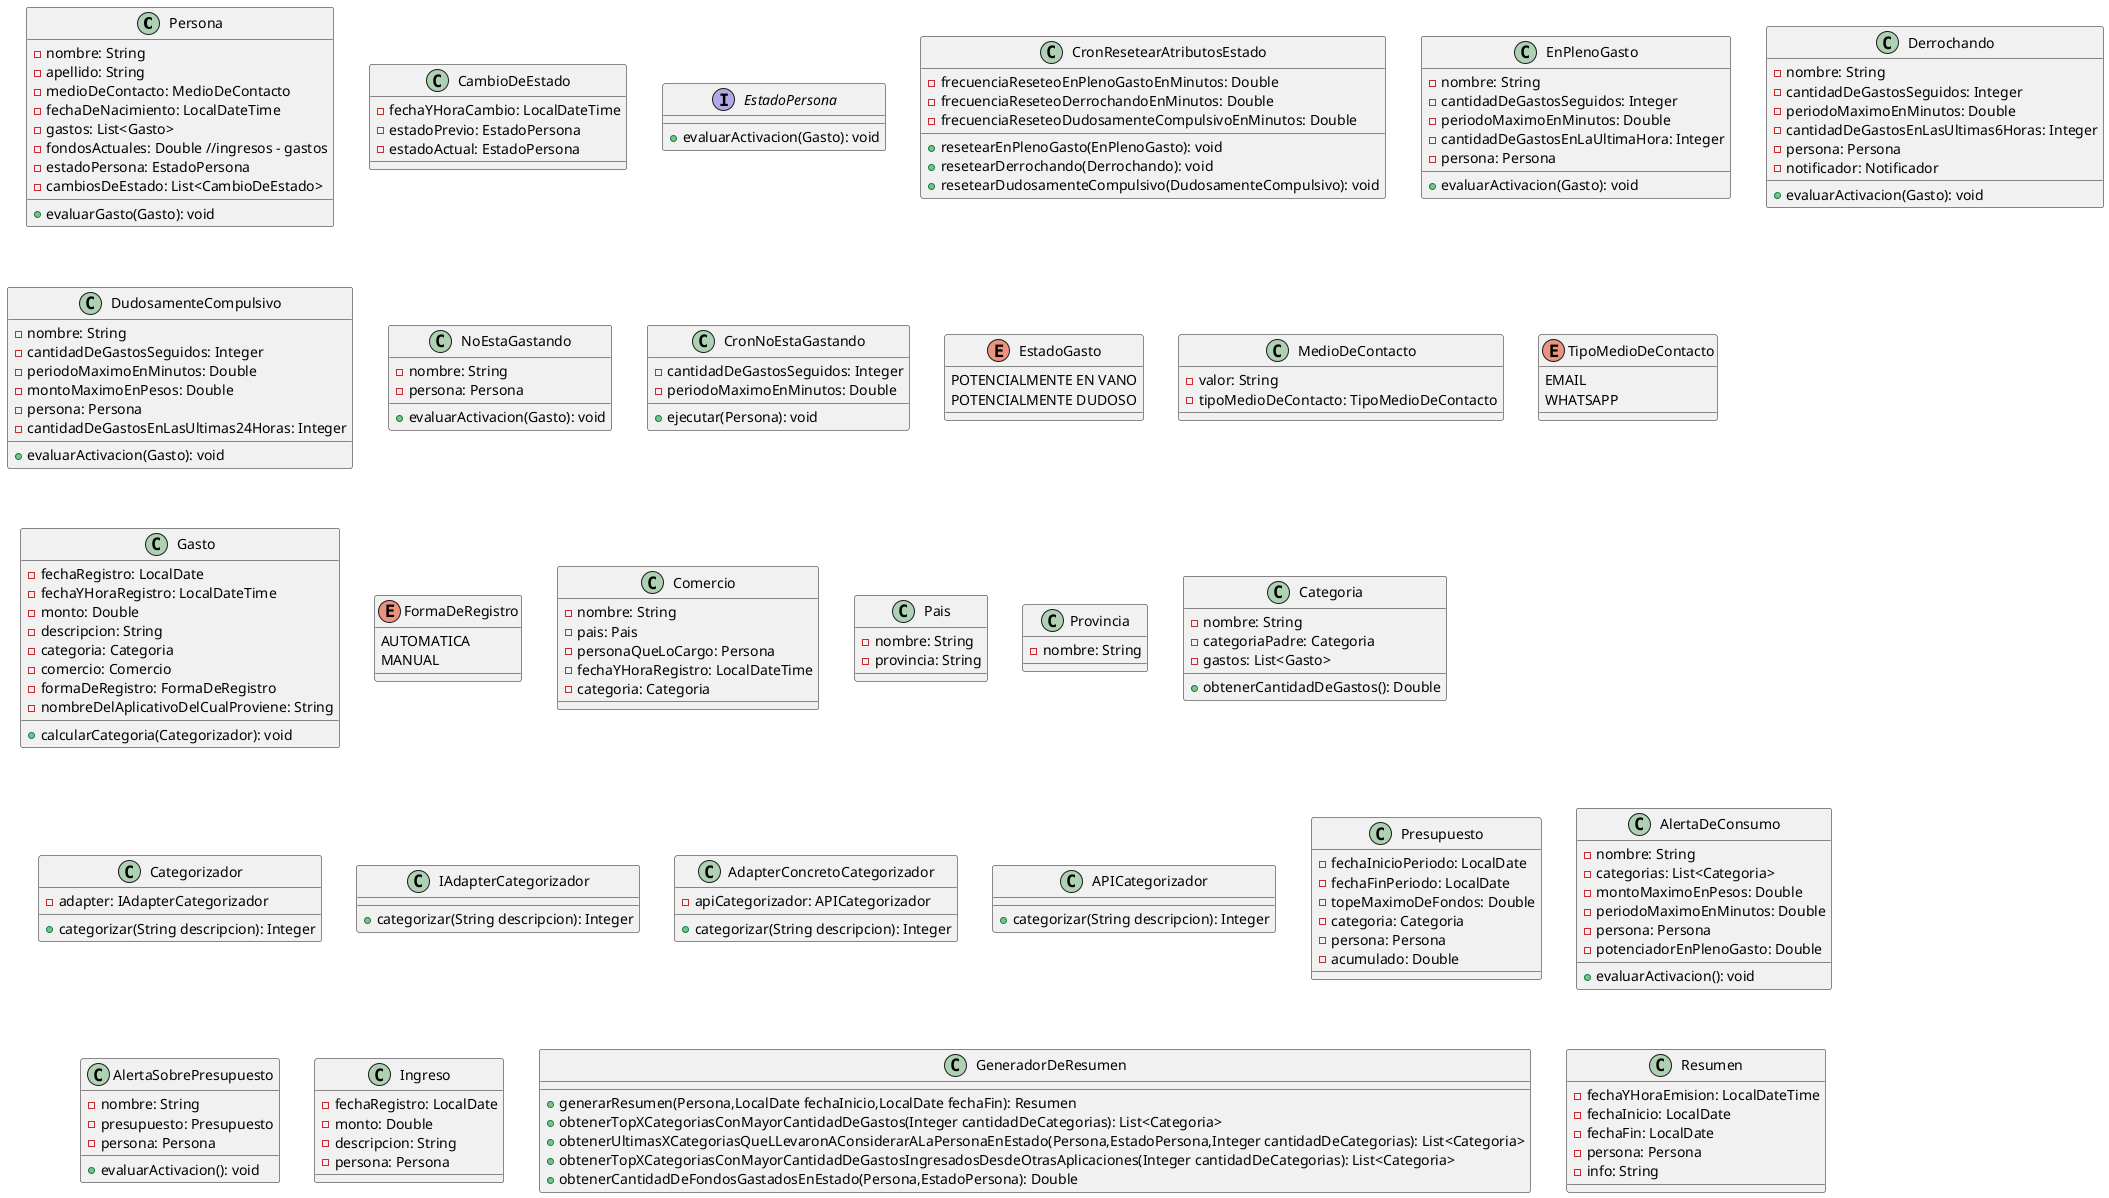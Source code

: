 @startuml

class Persona{
 -nombre: String
 -apellido: String
 -medioDeContacto: MedioDeContacto
 -fechaDeNacimiento: LocalDateTime
 -gastos: List<Gasto>
 -fondosActuales: Double //ingresos - gastos
 -estadoPersona: EstadoPersona
 -cambiosDeEstado: List<CambioDeEstado>
 +evaluarGasto(Gasto): void
}

class CambioDeEstado{
 -fechaYHoraCambio: LocalDateTime
 -estadoPrevio: EstadoPersona
 -estadoActual: EstadoPersona
}

interface EstadoPersona{
 +evaluarActivacion(Gasto): void
}

class CronResetearAtributosEstado{
 -frecuenciaReseteoEnPlenoGastoEnMinutos: Double
 -frecuenciaReseteoDerrochandoEnMinutos: Double
 -frecuenciaReseteoDudosamenteCompulsivoEnMinutos: Double
 +resetearEnPlenoGasto(EnPlenoGasto): void
 +resetearDerrochando(Derrochando): void
 +resetearDudosamenteCompulsivo(DudosamenteCompulsivo): void
}

class EnPlenoGasto{
 -nombre: String
 -cantidadDeGastosSeguidos: Integer
 -periodoMaximoEnMinutos: Double
 -cantidadDeGastosEnLaUltimaHora: Integer
 -persona: Persona
 +evaluarActivacion(Gasto): void
}

class Derrochando{
 -nombre: String
 -cantidadDeGastosSeguidos: Integer
 -periodoMaximoEnMinutos: Double
 -cantidadDeGastosEnLasUltimas6Horas: Integer
 -persona: Persona
 -notificador: Notificador
 +evaluarActivacion(Gasto): void
}

class DudosamenteCompulsivo{
 -nombre: String
 -cantidadDeGastosSeguidos: Integer
 -periodoMaximoEnMinutos: Double
 -montoMaximoEnPesos: Double
 -persona: Persona
 -cantidadDeGastosEnLasUltimas24Horas: Integer
 +evaluarActivacion(Gasto): void
}

class NoEstaGastando{
 -nombre: String
 -persona: Persona
 +evaluarActivacion(Gasto): void
}

class CronNoEstaGastando{
 -cantidadDeGastosSeguidos: Integer
 -periodoMaximoEnMinutos: Double
 +ejecutar(Persona): void
}

enum EstadoGasto{
 POTENCIALMENTE EN VANO
 POTENCIALMENTE DUDOSO
}

class MedioDeContacto{
 -valor: String
 -tipoMedioDeContacto: TipoMedioDeContacto
}

enum TipoMedioDeContacto{
 EMAIL
 WHATSAPP
}

class Gasto{
 -fechaRegistro: LocalDate
 -fechaYHoraRegistro: LocalDateTime
 -monto: Double
 -descripcion: String
 -categoria: Categoria
 -comercio: Comercio
 -formaDeRegistro: FormaDeRegistro
 -nombreDelAplicativoDelCualProviene: String
 +calcularCategoria(Categorizador): void
}

enum FormaDeRegistro{
 AUTOMATICA
 MANUAL
}

class Comercio{
 -nombre: String
 -pais: Pais
 -personaQueLoCargo: Persona
 -fechaYHoraRegistro: LocalDateTime
 -categoria: Categoria
}

class Pais{
 -nombre: String
 -provincia: String
}

class Provincia{
 -nombre: String
}

class Categoria{
 -nombre: String
 -categoriaPadre: Categoria
 -gastos: List<Gasto>
 +obtenerCantidadDeGastos(): Double
}

class Categorizador{
 -adapter: IAdapterCategorizador
 +categorizar(String descripcion): Integer
}

class IAdapterCategorizador{
 +categorizar(String descripcion): Integer
}

class AdapterConcretoCategorizador{
 -apiCategorizador: APICategorizador
 +categorizar(String descripcion): Integer
}

class APICategorizador{
 +categorizar(String descripcion): Integer
}

class Presupuesto{
 -fechaInicioPeriodo: LocalDate
 -fechaFinPeriodo: LocalDate
 -topeMaximoDeFondos: Double
 -categoria: Categoria
 -persona: Persona
 -acumulado: Double
}

class AlertaDeConsumo{
 -nombre: String
 -categorias: List<Categoria>
 -montoMaximoEnPesos: Double
 -periodoMaximoEnMinutos: Double
 -persona: Persona
 -potenciadorEnPlenoGasto: Double
 +evaluarActivacion(): void
}

class AlertaSobrePresupuesto{
 -nombre: String
 -presupuesto: Presupuesto
 -persona: Persona
 +evaluarActivacion(): void
}

class Ingreso{
 -fechaRegistro: LocalDate
 -monto: Double
 -descripcion: String
 -persona: Persona
}

class GeneradorDeResumen{
 +generarResumen(Persona,LocalDate fechaInicio,LocalDate fechaFin): Resumen
 +obtenerTopXCategoriasConMayorCantidadDeGastos(Integer cantidadDeCategorias): List<Categoria>
 +obtenerUltimasXCategoriasQueLLevaronAConsiderarALaPersonaEnEstado(Persona,EstadoPersona,Integer cantidadDeCategorias): List<Categoria>
 +obtenerTopXCategoriasConMayorCantidadDeGastosIngresadosDesdeOtrasAplicaciones(Integer cantidadDeCategorias): List<Categoria>
 +obtenerCantidadDeFondosGastadosEnEstado(Persona,EstadoPersona): Double
}

class Resumen{
 -fechaYHoraEmision: LocalDateTime
 -fechaInicio: LocalDate
 -fechaFin: LocalDate
 -persona: Persona
 -info: String
}

@enduml